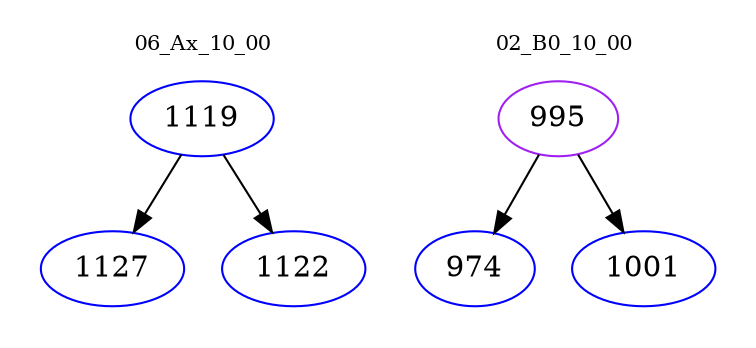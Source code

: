 digraph{
subgraph cluster_0 {
color = white
label = "06_Ax_10_00";
fontsize=10;
T0_1119 [label="1119", color="blue"]
T0_1119 -> T0_1127 [color="black"]
T0_1127 [label="1127", color="blue"]
T0_1119 -> T0_1122 [color="black"]
T0_1122 [label="1122", color="blue"]
}
subgraph cluster_1 {
color = white
label = "02_B0_10_00";
fontsize=10;
T1_995 [label="995", color="purple"]
T1_995 -> T1_974 [color="black"]
T1_974 [label="974", color="blue"]
T1_995 -> T1_1001 [color="black"]
T1_1001 [label="1001", color="blue"]
}
}
